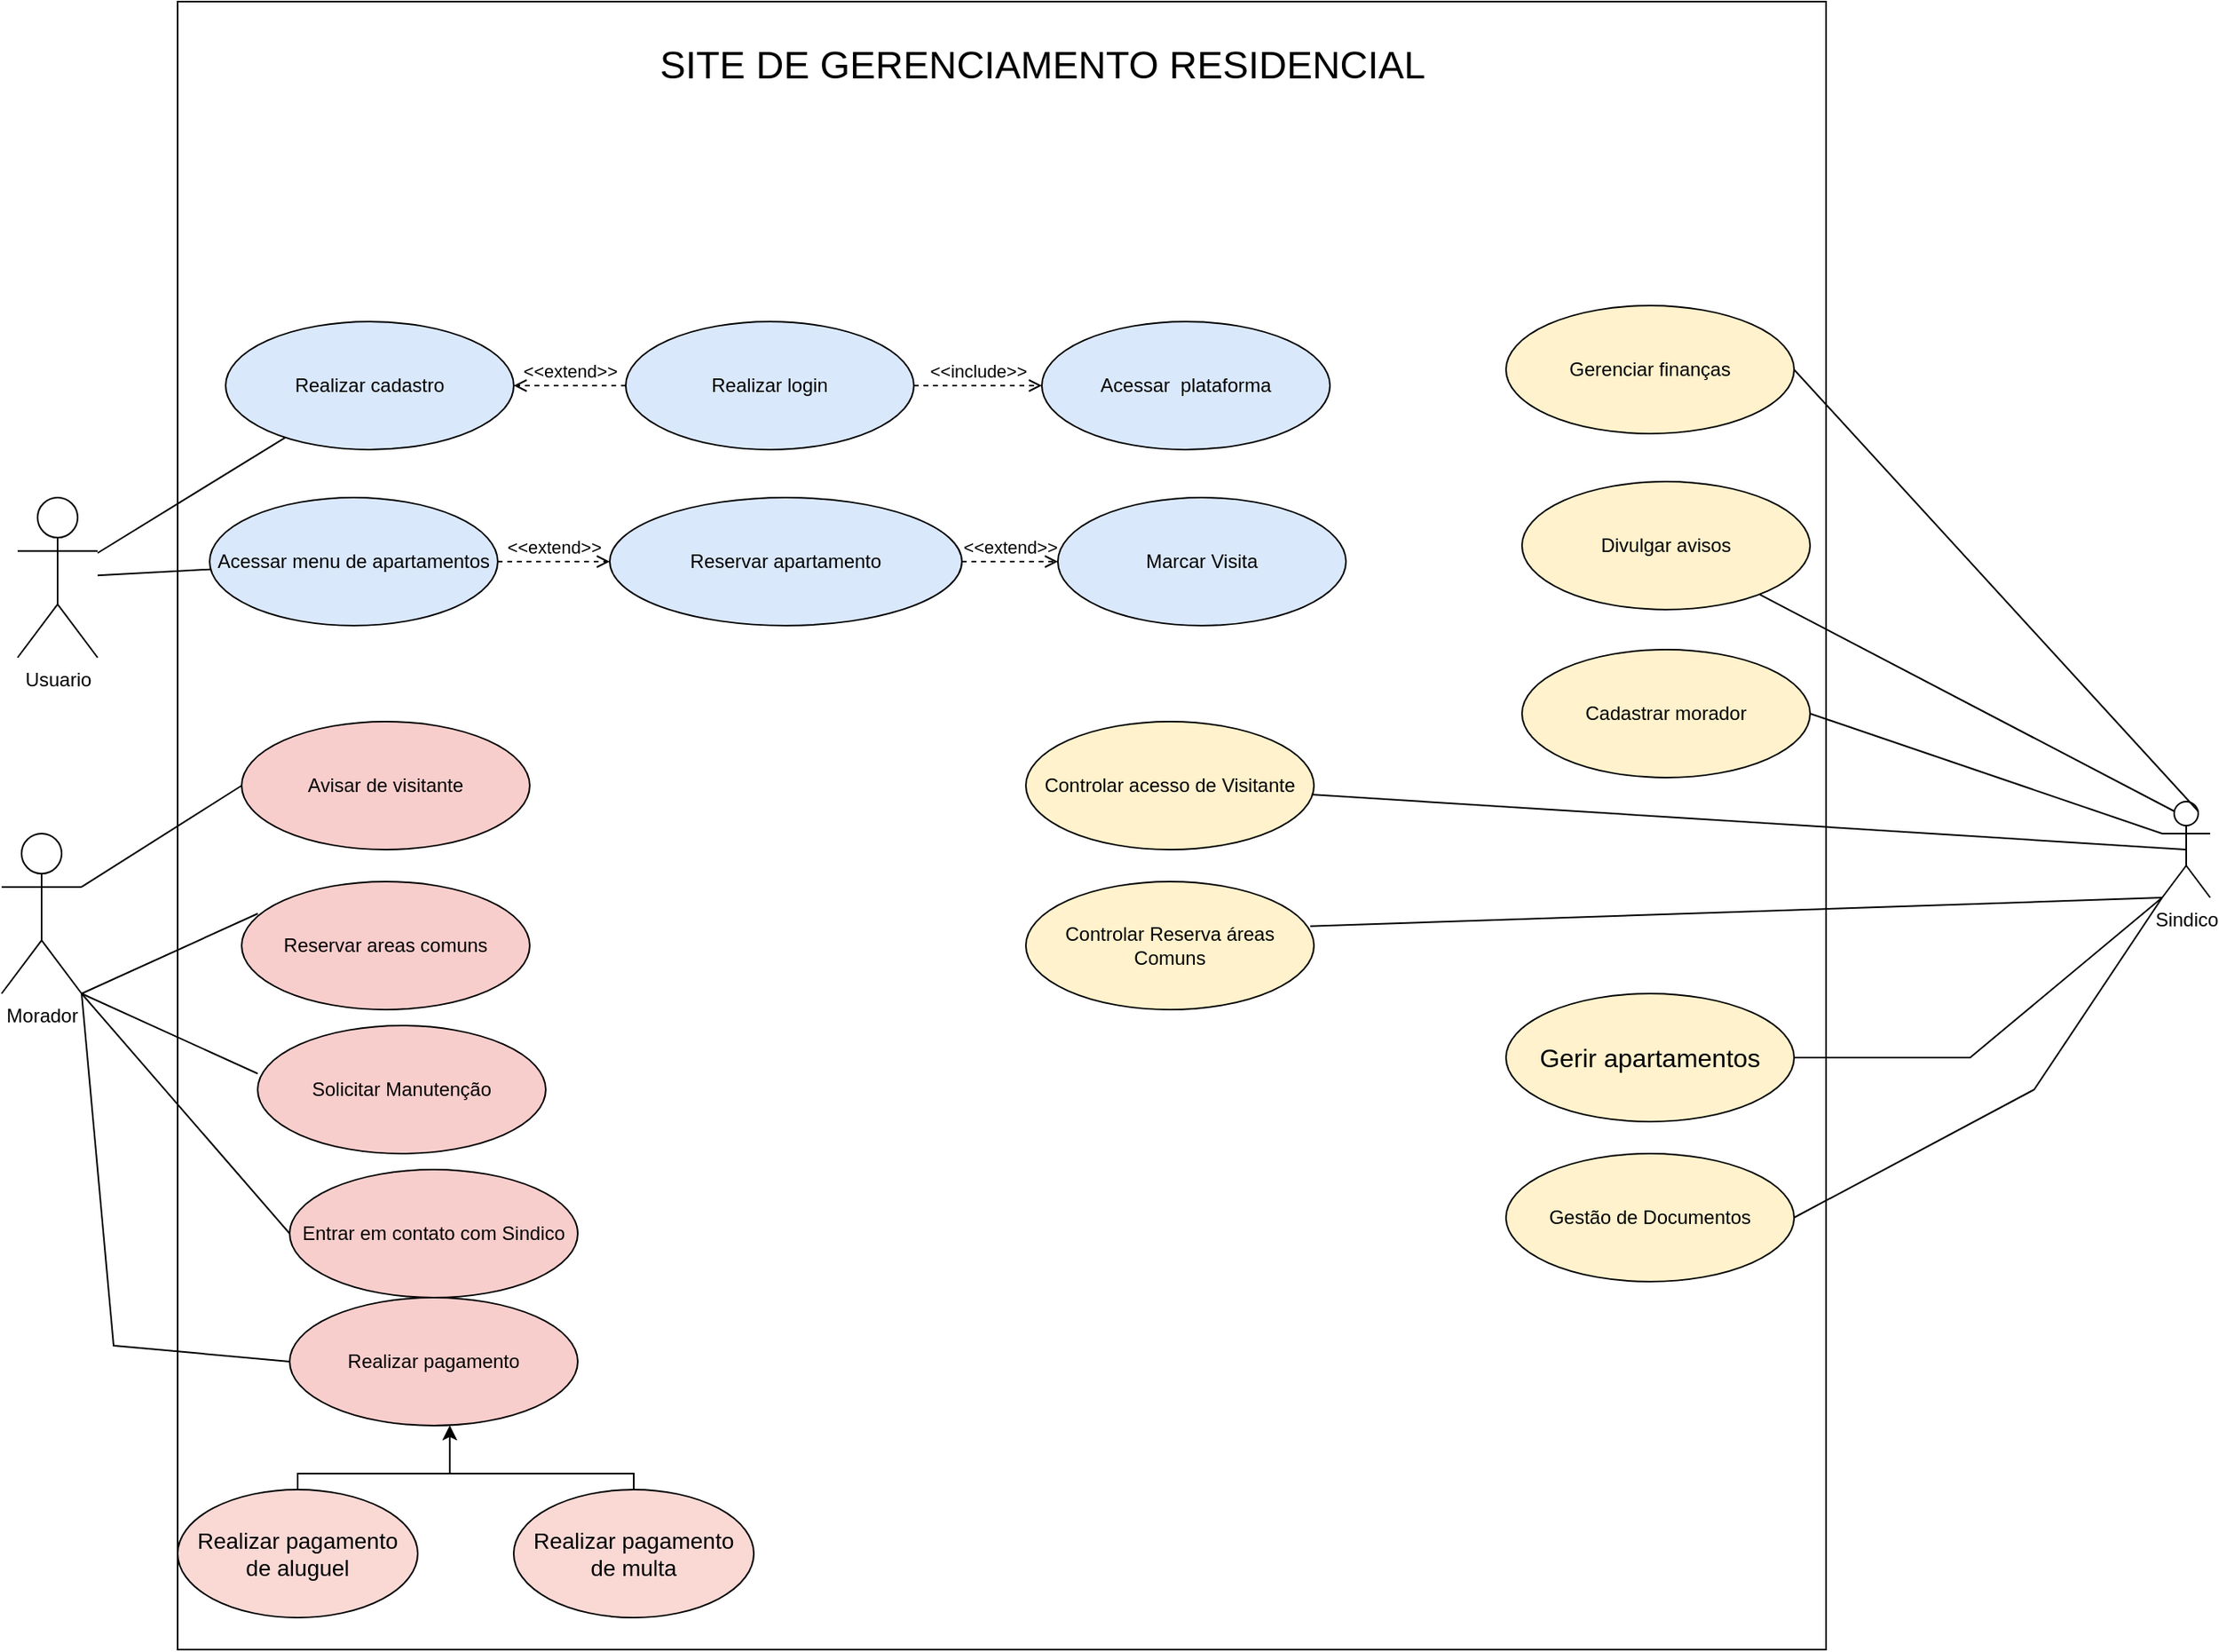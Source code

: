 <mxfile version="21.3.8" type="github">
  <diagram name="Página-1" id="l5Eirs2qCnSo72D6QEz-">
    <mxGraphModel dx="1269" dy="745" grid="1" gridSize="10" guides="1" tooltips="1" connect="1" arrows="1" fold="1" page="1" pageScale="1" pageWidth="827" pageHeight="1169" math="0" shadow="0">
      <root>
        <mxCell id="0" />
        <mxCell id="1" parent="0" />
        <mxCell id="voO-R-jOmLPzby_aq_sF-46" value="" style="whiteSpace=wrap;html=1;aspect=fixed;strokeWidth=1;fontSize=14;fillColor=none;gradientColor=none;movable=1;resizable=1;rotatable=1;deletable=1;editable=1;connectable=1;" parent="1" vertex="1">
          <mxGeometry x="150" y="100" width="1030" height="1030" as="geometry" />
        </mxCell>
        <mxCell id="3FhvJwbir3W2ildQRlmO-1" value="Usuario" style="shape=umlActor;verticalLabelPosition=bottom;verticalAlign=top;html=1;outlineConnect=0;" parent="1" vertex="1">
          <mxGeometry x="50" y="410" width="50" height="100" as="geometry" />
        </mxCell>
        <mxCell id="3FhvJwbir3W2ildQRlmO-3" value="Realizar cadastro" style="ellipse;whiteSpace=wrap;html=1;fillColor=#dae8fc;strokeColor=default;" parent="1" vertex="1">
          <mxGeometry x="180" y="300" width="180" height="80" as="geometry" />
        </mxCell>
        <mxCell id="3FhvJwbir3W2ildQRlmO-4" value="Realizar login" style="ellipse;whiteSpace=wrap;html=1;fillColor=#dae8fc;strokeColor=default;" parent="1" vertex="1">
          <mxGeometry x="430" y="300" width="180" height="80" as="geometry" />
        </mxCell>
        <mxCell id="3FhvJwbir3W2ildQRlmO-12" value="Acessar menu de apartamentos" style="ellipse;whiteSpace=wrap;html=1;fillColor=#dae8fc;strokeColor=default;" parent="1" vertex="1">
          <mxGeometry x="170" y="410" width="180" height="80" as="geometry" />
        </mxCell>
        <mxCell id="3FhvJwbir3W2ildQRlmO-14" value="Reservar apartamento" style="ellipse;whiteSpace=wrap;html=1;fillColor=#dae8fc;strokeColor=default;" parent="1" vertex="1">
          <mxGeometry x="420" y="410" width="220" height="80" as="geometry" />
        </mxCell>
        <mxCell id="3FhvJwbir3W2ildQRlmO-21" value="" style="endArrow=none;html=1;rounded=0;" parent="1" source="3FhvJwbir3W2ildQRlmO-1" target="3FhvJwbir3W2ildQRlmO-3" edge="1">
          <mxGeometry width="50" height="50" relative="1" as="geometry">
            <mxPoint x="120" y="180" as="sourcePoint" />
            <mxPoint x="290" y="140" as="targetPoint" />
          </mxGeometry>
        </mxCell>
        <mxCell id="3FhvJwbir3W2ildQRlmO-22" value="" style="endArrow=none;html=1;rounded=0;" parent="1" source="3FhvJwbir3W2ildQRlmO-1" target="3FhvJwbir3W2ildQRlmO-12" edge="1">
          <mxGeometry width="50" height="50" relative="1" as="geometry">
            <mxPoint x="120" y="234.545" as="sourcePoint" />
            <mxPoint x="317.463" y="112.477" as="targetPoint" />
          </mxGeometry>
        </mxCell>
        <mxCell id="3FhvJwbir3W2ildQRlmO-23" value="" style="endArrow=none;html=1;rounded=0;entryX=0;entryY=0.5;entryDx=0;entryDy=0;exitX=1;exitY=1;exitDx=0;exitDy=0;exitPerimeter=0;" parent="1" source="voO-R-jOmLPzby_aq_sF-14" target="3FhvJwbir3W2ildQRlmO-31" edge="1">
          <mxGeometry width="50" height="50" relative="1" as="geometry">
            <mxPoint x="110" y="780" as="sourcePoint" />
            <mxPoint x="220" y="330" as="targetPoint" />
          </mxGeometry>
        </mxCell>
        <mxCell id="3FhvJwbir3W2ildQRlmO-26" value="&amp;lt;&amp;lt;extend&amp;gt;&amp;gt;" style="html=1;verticalAlign=bottom;labelBackgroundColor=none;endArrow=open;endFill=0;dashed=1;rounded=0;exitX=1;exitY=0.5;exitDx=0;exitDy=0;" parent="1" source="3FhvJwbir3W2ildQRlmO-12" target="3FhvJwbir3W2ildQRlmO-14" edge="1">
          <mxGeometry width="160" relative="1" as="geometry">
            <mxPoint x="414" y="330" as="sourcePoint" />
            <mxPoint x="550" y="250" as="targetPoint" />
            <mxPoint as="offset" />
          </mxGeometry>
        </mxCell>
        <mxCell id="3FhvJwbir3W2ildQRlmO-27" value="Acessar&amp;nbsp; plataforma" style="ellipse;whiteSpace=wrap;html=1;fillColor=#dae8fc;strokeColor=default;" parent="1" vertex="1">
          <mxGeometry x="690" y="300" width="180" height="80" as="geometry" />
        </mxCell>
        <mxCell id="3FhvJwbir3W2ildQRlmO-31" value="Entrar em contato com Sindico" style="ellipse;whiteSpace=wrap;html=1;fillColor=#f8cecc;strokeColor=default;" parent="1" vertex="1">
          <mxGeometry x="220" y="830" width="180" height="80" as="geometry" />
        </mxCell>
        <mxCell id="3FhvJwbir3W2ildQRlmO-32" value="&amp;lt;&amp;lt;extend&amp;gt;&amp;gt;" style="html=1;verticalAlign=bottom;labelBackgroundColor=none;endArrow=open;endFill=0;dashed=1;rounded=0;exitX=1;exitY=0.5;exitDx=0;exitDy=0;entryX=0;entryY=0.5;entryDx=0;entryDy=0;" parent="1" source="3FhvJwbir3W2ildQRlmO-14" target="3FhvJwbir3W2ildQRlmO-33" edge="1">
          <mxGeometry width="160" relative="1" as="geometry">
            <mxPoint x="810" y="280" as="sourcePoint" />
            <mxPoint x="910" y="250" as="targetPoint" />
          </mxGeometry>
        </mxCell>
        <mxCell id="3FhvJwbir3W2ildQRlmO-33" value="Marcar Visita" style="ellipse;whiteSpace=wrap;html=1;fillColor=#dae8fc;strokeColor=default;" parent="1" vertex="1">
          <mxGeometry x="700" y="410" width="180" height="80" as="geometry" />
        </mxCell>
        <mxCell id="IhfIyA9X6iFTCucicmQ7-1" value="Sindico" style="shape=umlActor;verticalLabelPosition=bottom;verticalAlign=top;html=1;outlineConnect=0;" parent="1" vertex="1">
          <mxGeometry x="1390" y="600" width="30" height="60" as="geometry" />
        </mxCell>
        <mxCell id="IhfIyA9X6iFTCucicmQ7-4" value="" style="endArrow=none;html=1;rounded=0;entryX=0;entryY=0.333;entryDx=0;entryDy=0;entryPerimeter=0;exitX=1;exitY=0.5;exitDx=0;exitDy=0;" parent="1" source="IhfIyA9X6iFTCucicmQ7-5" target="IhfIyA9X6iFTCucicmQ7-1" edge="1">
          <mxGeometry width="50" height="50" relative="1" as="geometry">
            <mxPoint x="1860" y="110" as="sourcePoint" />
            <mxPoint x="1957.369" y="118.957" as="targetPoint" />
          </mxGeometry>
        </mxCell>
        <mxCell id="IhfIyA9X6iFTCucicmQ7-5" value="Cadastrar morador" style="ellipse;whiteSpace=wrap;html=1;fillColor=#fff2cc;strokeColor=default;" parent="1" vertex="1">
          <mxGeometry x="990" y="505" width="180" height="80" as="geometry" />
        </mxCell>
        <mxCell id="IhfIyA9X6iFTCucicmQ7-6" value="" style="endArrow=none;html=1;rounded=0;exitX=1;exitY=0.5;exitDx=0;exitDy=0;entryX=0.75;entryY=0.1;entryDx=0;entryDy=0;entryPerimeter=0;" parent="1" source="IhfIyA9X6iFTCucicmQ7-7" target="IhfIyA9X6iFTCucicmQ7-1" edge="1">
          <mxGeometry width="50" height="50" relative="1" as="geometry">
            <mxPoint x="1830" y="230" as="sourcePoint" />
            <mxPoint x="2010" y="290" as="targetPoint" />
          </mxGeometry>
        </mxCell>
        <mxCell id="IhfIyA9X6iFTCucicmQ7-7" value="Gerenciar finanças" style="ellipse;whiteSpace=wrap;html=1;fillColor=#fff2cc;strokeColor=default;" parent="1" vertex="1">
          <mxGeometry x="980" y="290" width="180" height="80" as="geometry" />
        </mxCell>
        <mxCell id="IhfIyA9X6iFTCucicmQ7-8" value="" style="endArrow=none;html=1;rounded=0;entryX=0.5;entryY=0.5;entryDx=0;entryDy=0;entryPerimeter=0;" parent="1" source="IhfIyA9X6iFTCucicmQ7-9" target="IhfIyA9X6iFTCucicmQ7-1" edge="1">
          <mxGeometry width="50" height="50" relative="1" as="geometry">
            <mxPoint x="1880" y="350" as="sourcePoint" />
            <mxPoint x="2040" y="180" as="targetPoint" />
          </mxGeometry>
        </mxCell>
        <mxCell id="IhfIyA9X6iFTCucicmQ7-9" value="Controlar acesso de Visitante" style="ellipse;whiteSpace=wrap;html=1;fillColor=#fff2cc;strokeColor=default;" parent="1" vertex="1">
          <mxGeometry x="680" y="550" width="180" height="80" as="geometry" />
        </mxCell>
        <mxCell id="voO-R-jOmLPzby_aq_sF-1" value="" style="endArrow=none;html=1;rounded=0;entryX=0;entryY=1;entryDx=0;entryDy=0;entryPerimeter=0;exitX=0.987;exitY=0.349;exitDx=0;exitDy=0;exitPerimeter=0;" parent="1" source="voO-R-jOmLPzby_aq_sF-2" target="IhfIyA9X6iFTCucicmQ7-1" edge="1">
          <mxGeometry width="50" height="50" relative="1" as="geometry">
            <mxPoint x="2000" y="350" as="sourcePoint" />
            <mxPoint x="2100" y="198.136" as="targetPoint" />
          </mxGeometry>
        </mxCell>
        <mxCell id="voO-R-jOmLPzby_aq_sF-2" value="Controlar Reserva áreas Comuns" style="ellipse;whiteSpace=wrap;html=1;fillColor=#fff2cc;strokeColor=default;" parent="1" vertex="1">
          <mxGeometry x="680" y="650" width="180" height="80" as="geometry" />
        </mxCell>
        <mxCell id="voO-R-jOmLPzby_aq_sF-5" value="SITE DE GERENCIAMENTO RESIDENCIAL" style="text;html=1;align=center;verticalAlign=middle;resizable=0;points=[];autosize=1;strokeColor=none;fillColor=none;strokeWidth=5;fontSize=24;" parent="1" vertex="1">
          <mxGeometry x="440" y="120" width="500" height="40" as="geometry" />
        </mxCell>
        <mxCell id="voO-R-jOmLPzby_aq_sF-11" value="&amp;lt;&amp;lt;include&amp;gt;&amp;gt;" style="html=1;verticalAlign=bottom;labelBackgroundColor=none;endArrow=open;endFill=0;dashed=1;rounded=0;fontSize=11;exitX=1;exitY=0.5;exitDx=0;exitDy=0;entryX=0;entryY=0.5;entryDx=0;entryDy=0;" parent="1" source="3FhvJwbir3W2ildQRlmO-4" target="3FhvJwbir3W2ildQRlmO-27" edge="1">
          <mxGeometry width="160" relative="1" as="geometry">
            <mxPoint x="667" y="320" as="sourcePoint" />
            <mxPoint x="827" y="320" as="targetPoint" />
          </mxGeometry>
        </mxCell>
        <mxCell id="voO-R-jOmLPzby_aq_sF-12" value="&amp;lt;&amp;lt;extend&amp;gt;&amp;gt;" style="html=1;verticalAlign=bottom;labelBackgroundColor=none;endArrow=open;endFill=0;dashed=1;rounded=0;exitX=0;exitY=0.5;exitDx=0;exitDy=0;entryX=1;entryY=0.5;entryDx=0;entryDy=0;" parent="1" source="3FhvJwbir3W2ildQRlmO-4" target="3FhvJwbir3W2ildQRlmO-3" edge="1">
          <mxGeometry width="160" relative="1" as="geometry">
            <mxPoint x="460" y="410" as="sourcePoint" />
            <mxPoint x="520" y="410" as="targetPoint" />
            <mxPoint as="offset" />
          </mxGeometry>
        </mxCell>
        <mxCell id="voO-R-jOmLPzby_aq_sF-14" value="Morador" style="shape=umlActor;verticalLabelPosition=bottom;verticalAlign=top;html=1;outlineConnect=0;" parent="1" vertex="1">
          <mxGeometry x="40" y="620" width="50" height="100" as="geometry" />
        </mxCell>
        <mxCell id="voO-R-jOmLPzby_aq_sF-16" value="Divulgar avisos" style="ellipse;whiteSpace=wrap;html=1;fillColor=#fff2cc;strokeColor=default;" parent="1" vertex="1">
          <mxGeometry x="990" y="400" width="180" height="80" as="geometry" />
        </mxCell>
        <mxCell id="voO-R-jOmLPzby_aq_sF-17" value="" style="endArrow=none;html=1;rounded=0;fontSize=8;entryX=0.25;entryY=0.1;entryDx=0;entryDy=0;entryPerimeter=0;" parent="1" source="voO-R-jOmLPzby_aq_sF-16" target="IhfIyA9X6iFTCucicmQ7-1" edge="1">
          <mxGeometry width="50" height="50" relative="1" as="geometry">
            <mxPoint x="1510" y="540" as="sourcePoint" />
            <mxPoint x="1560" y="490" as="targetPoint" />
          </mxGeometry>
        </mxCell>
        <mxCell id="voO-R-jOmLPzby_aq_sF-18" value="Solicitar Manutenção" style="ellipse;whiteSpace=wrap;html=1;fillColor=#f8cecc;strokeColor=default;" parent="1" vertex="1">
          <mxGeometry x="200" y="740" width="180" height="80" as="geometry" />
        </mxCell>
        <mxCell id="voO-R-jOmLPzby_aq_sF-20" value="" style="endArrow=none;html=1;rounded=0;entryX=0;entryY=0.375;entryDx=0;entryDy=0;entryPerimeter=0;exitX=1;exitY=1;exitDx=0;exitDy=0;exitPerimeter=0;" parent="1" source="voO-R-jOmLPzby_aq_sF-14" target="voO-R-jOmLPzby_aq_sF-18" edge="1">
          <mxGeometry width="50" height="50" relative="1" as="geometry">
            <mxPoint x="100" y="680" as="sourcePoint" />
            <mxPoint x="220" y="680" as="targetPoint" />
          </mxGeometry>
        </mxCell>
        <mxCell id="voO-R-jOmLPzby_aq_sF-22" value="Avisar de visitante" style="ellipse;whiteSpace=wrap;html=1;fillColor=#f8cecc;strokeColor=default;" parent="1" vertex="1">
          <mxGeometry x="190" y="550" width="180" height="80" as="geometry" />
        </mxCell>
        <mxCell id="voO-R-jOmLPzby_aq_sF-24" value="" style="endArrow=none;html=1;rounded=0;entryX=0;entryY=0.5;entryDx=0;entryDy=0;exitX=1;exitY=0.333;exitDx=0;exitDy=0;exitPerimeter=0;" parent="1" source="voO-R-jOmLPzby_aq_sF-14" target="voO-R-jOmLPzby_aq_sF-22" edge="1">
          <mxGeometry width="50" height="50" relative="1" as="geometry">
            <mxPoint x="100" y="696.0" as="sourcePoint" />
            <mxPoint x="200" y="760" as="targetPoint" />
          </mxGeometry>
        </mxCell>
        <mxCell id="voO-R-jOmLPzby_aq_sF-26" value="Reservar areas comuns" style="ellipse;whiteSpace=wrap;html=1;fillColor=#f8cecc;strokeColor=default;" parent="1" vertex="1">
          <mxGeometry x="190" y="650" width="180" height="80" as="geometry" />
        </mxCell>
        <mxCell id="voO-R-jOmLPzby_aq_sF-27" value="" style="endArrow=none;html=1;rounded=0;exitX=1;exitY=1;exitDx=0;exitDy=0;exitPerimeter=0;entryX=0.056;entryY=0.25;entryDx=0;entryDy=0;entryPerimeter=0;" parent="1" source="voO-R-jOmLPzby_aq_sF-14" target="voO-R-jOmLPzby_aq_sF-26" edge="1">
          <mxGeometry width="50" height="50" relative="1" as="geometry">
            <mxPoint x="100" y="712" as="sourcePoint" />
            <mxPoint x="200" y="840" as="targetPoint" />
          </mxGeometry>
        </mxCell>
        <mxCell id="voO-R-jOmLPzby_aq_sF-30" value="" style="endArrow=none;html=1;rounded=0;entryX=0;entryY=0.5;entryDx=0;entryDy=0;exitX=1;exitY=1;exitDx=0;exitDy=0;exitPerimeter=0;" parent="1" source="voO-R-jOmLPzby_aq_sF-14" target="voO-R-jOmLPzby_aq_sF-31" edge="1">
          <mxGeometry width="50" height="50" relative="1" as="geometry">
            <mxPoint x="100" y="730.0" as="sourcePoint" />
            <mxPoint x="210" y="1040" as="targetPoint" />
            <Array as="points">
              <mxPoint x="110" y="940" />
            </Array>
          </mxGeometry>
        </mxCell>
        <mxCell id="voO-R-jOmLPzby_aq_sF-31" value="Realizar pagamento" style="ellipse;whiteSpace=wrap;html=1;fillColor=#f8cecc;strokeColor=default;" parent="1" vertex="1">
          <mxGeometry x="220" y="910" width="180" height="80" as="geometry" />
        </mxCell>
        <mxCell id="voO-R-jOmLPzby_aq_sF-33" value="&lt;font style=&quot;font-size: 16px;&quot;&gt;Gerir apartamentos&lt;/font&gt;" style="ellipse;whiteSpace=wrap;html=1;fillColor=#fff2cc;strokeColor=default;" parent="1" vertex="1">
          <mxGeometry x="980" y="720" width="180" height="80" as="geometry" />
        </mxCell>
        <mxCell id="voO-R-jOmLPzby_aq_sF-34" value="" style="endArrow=none;html=1;rounded=0;entryX=0;entryY=1;entryDx=0;entryDy=0;entryPerimeter=0;" parent="1" source="voO-R-jOmLPzby_aq_sF-33" target="IhfIyA9X6iFTCucicmQ7-1" edge="1">
          <mxGeometry width="50" height="50" relative="1" as="geometry">
            <mxPoint x="1310.0" y="570" as="sourcePoint" />
            <mxPoint x="1600" y="620" as="targetPoint" />
            <Array as="points">
              <mxPoint x="1270" y="760" />
            </Array>
          </mxGeometry>
        </mxCell>
        <mxCell id="voO-R-jOmLPzby_aq_sF-37" style="edgeStyle=orthogonalEdgeStyle;rounded=0;orthogonalLoop=1;jettySize=auto;html=1;entryX=0.556;entryY=1;entryDx=0;entryDy=0;entryPerimeter=0;fontSize=14;" parent="1" source="voO-R-jOmLPzby_aq_sF-35" target="voO-R-jOmLPzby_aq_sF-31" edge="1">
          <mxGeometry relative="1" as="geometry">
            <Array as="points">
              <mxPoint x="225" y="1020" />
              <mxPoint x="320" y="1020" />
            </Array>
          </mxGeometry>
        </mxCell>
        <mxCell id="voO-R-jOmLPzby_aq_sF-35" value="Realizar pagamento&lt;br&gt;de aluguel" style="ellipse;whiteSpace=wrap;html=1;strokeWidth=1;fontSize=14;fillColor=#fad9d5;strokeColor=default;" parent="1" vertex="1">
          <mxGeometry x="150" y="1030" width="150" height="80" as="geometry" />
        </mxCell>
        <mxCell id="voO-R-jOmLPzby_aq_sF-39" style="edgeStyle=orthogonalEdgeStyle;rounded=0;orthogonalLoop=1;jettySize=auto;html=1;fontSize=14;" parent="1" source="voO-R-jOmLPzby_aq_sF-36" edge="1">
          <mxGeometry relative="1" as="geometry">
            <mxPoint x="320" y="990" as="targetPoint" />
            <Array as="points">
              <mxPoint x="435" y="1020" />
              <mxPoint x="320" y="1020" />
            </Array>
          </mxGeometry>
        </mxCell>
        <mxCell id="voO-R-jOmLPzby_aq_sF-36" value="Realizar pagamento&lt;br&gt;de multa" style="ellipse;whiteSpace=wrap;html=1;strokeWidth=1;fontSize=14;fillColor=#fad9d5;strokeColor=default;" parent="1" vertex="1">
          <mxGeometry x="360" y="1030" width="150" height="80" as="geometry" />
        </mxCell>
        <mxCell id="voO-R-jOmLPzby_aq_sF-41" value="Gestão de Documentos" style="ellipse;whiteSpace=wrap;html=1;fillColor=#fff2cc;strokeColor=default;" parent="1" vertex="1">
          <mxGeometry x="980" y="820" width="180" height="80" as="geometry" />
        </mxCell>
        <mxCell id="voO-R-jOmLPzby_aq_sF-42" value="" style="endArrow=none;html=1;rounded=0;exitX=1;exitY=0.5;exitDx=0;exitDy=0;" parent="1" source="voO-R-jOmLPzby_aq_sF-41" edge="1">
          <mxGeometry width="50" height="50" relative="1" as="geometry">
            <mxPoint x="1316.639" y="809.17" as="sourcePoint" />
            <mxPoint x="1390" y="660" as="targetPoint" />
            <Array as="points">
              <mxPoint x="1310" y="780" />
            </Array>
          </mxGeometry>
        </mxCell>
      </root>
    </mxGraphModel>
  </diagram>
</mxfile>
